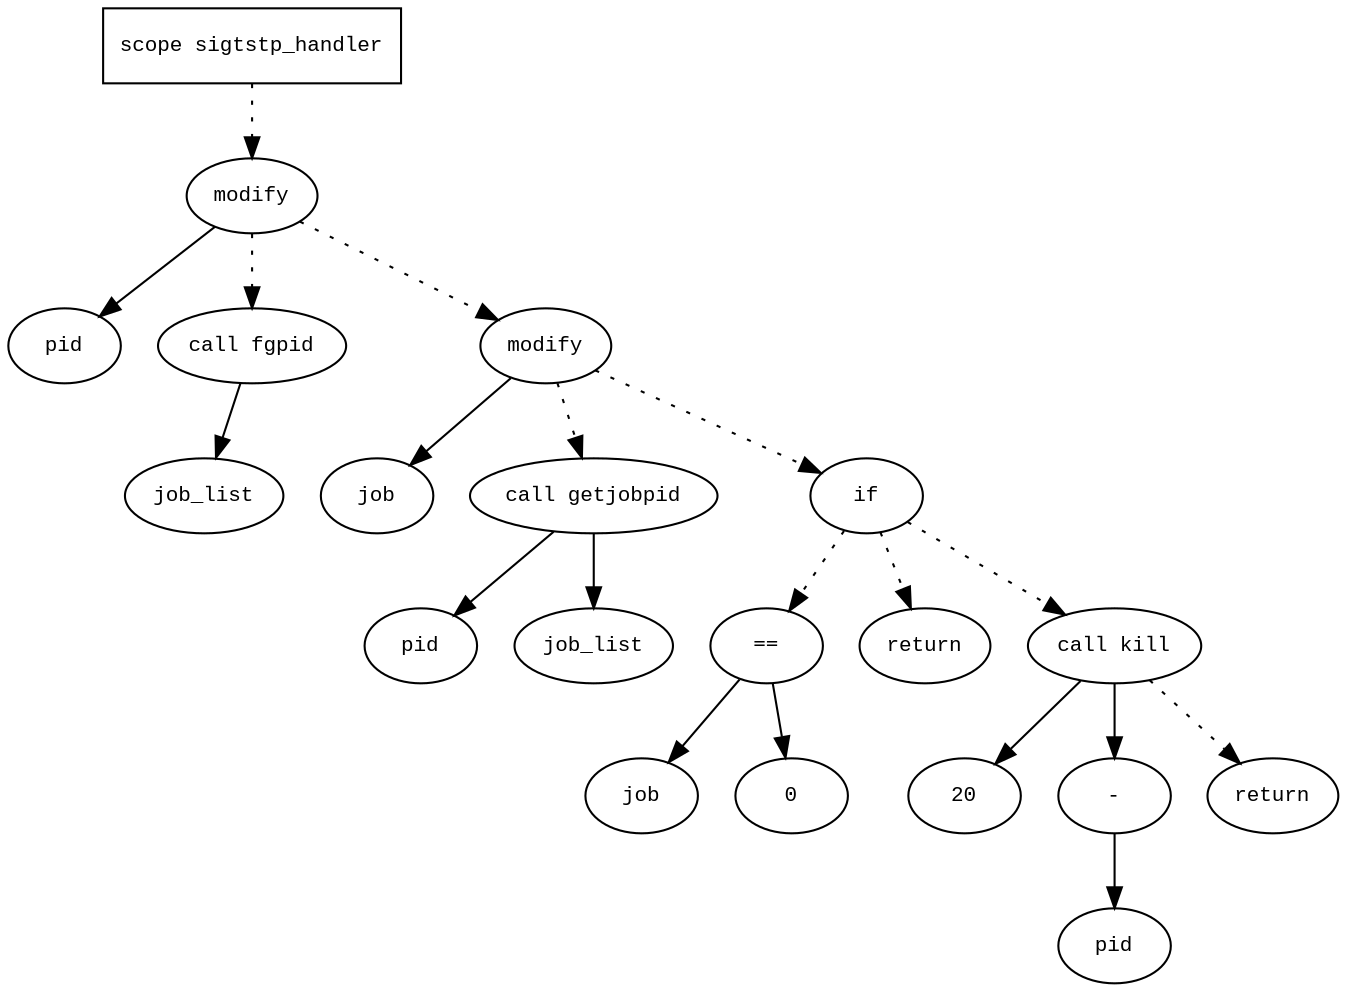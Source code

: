 digraph AST {
  graph [fontname="Times New Roman",fontsize=10];
  node  [fontname="Courier New",fontsize=10];
  edge  [fontname="Times New Roman",fontsize=10];

  node1 [label="scope sigtstp_handler",shape=box];
  node2 [label="modify",shape=ellipse];
  node3 [label="pid",shape=ellipse];
  node2 -> node3;
  node4 [label="call fgpid",shape=ellipse];
  node5 [label="job_list",shape=ellipse];
  node4 -> node5;
  node2 -> node4 [style=dotted];
  node1 -> node2 [style=dotted];
  node6 [label="modify",shape=ellipse];
  node7 [label="job",shape=ellipse];
  node6 -> node7;
  node8 [label="call getjobpid",shape=ellipse];
  node9 [label="pid",shape=ellipse];
  node8 -> node9;
  node10 [label="job_list",shape=ellipse];
  node8 -> node10;
  node6 -> node8 [style=dotted];
  node2 -> node6 [style=dotted];
  node11 [label="if",shape=ellipse];
  node6 -> node11 [style=dotted];
  node12 [label="==",shape=ellipse];
  node13 [label="job",shape=ellipse];
  node12 -> node13;
  node14 [label="0",shape=ellipse];
  node12 -> node14;
  node11 -> node12 [style=dotted];
  node15 [label="return",shape=ellipse];
  node11 -> node15 [style=dotted];
  node16 [label="call kill",shape=ellipse];
  node17 [label="20",shape=ellipse];
  node16 -> node17;
  node18 [label="-",shape=ellipse];
  node19 [label="pid",shape=ellipse];
  node18 -> node19;
  node16 -> node18;
  node11 -> node16 [style=dotted];
  node20 [label="return",shape=ellipse];
  node16 -> node20 [style=dotted];
} 